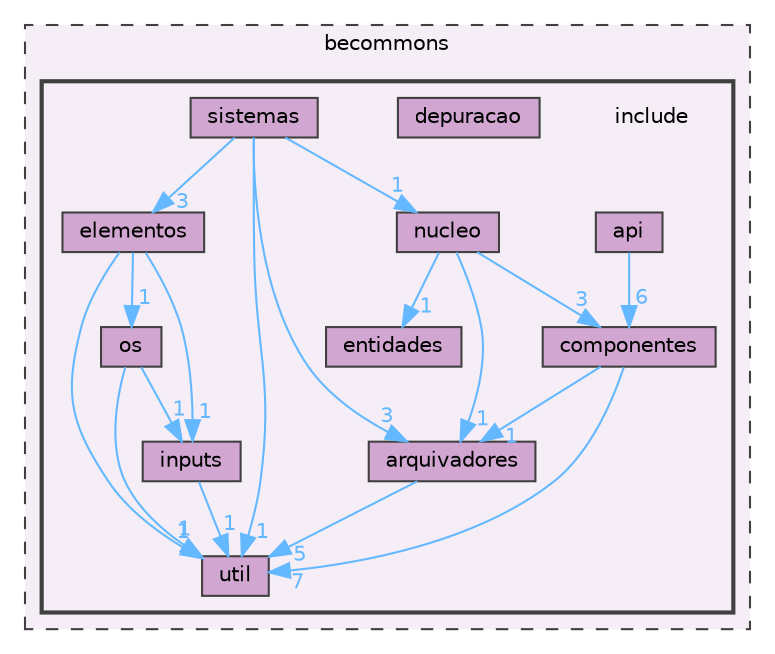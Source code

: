 digraph "becommons/include"
{
 // LATEX_PDF_SIZE
  bgcolor="transparent";
  edge [fontname=Helvetica,fontsize=10,labelfontname=Helvetica,labelfontsize=10];
  node [fontname=Helvetica,fontsize=10,shape=box,height=0.2,width=0.4];
  compound=true
  subgraph clusterdir_0394786a11e0dfde3dca27fdccf84bfd {
    graph [ bgcolor="#f6eef6", pencolor="grey25", label="becommons", fontname=Helvetica,fontsize=10 style="filled,dashed", URL="dir_0394786a11e0dfde3dca27fdccf84bfd.html",tooltip=""]
  subgraph clusterdir_9a744b5567c265deacf566b467d8af59 {
    graph [ bgcolor="#f6eef6", pencolor="grey25", label="", fontname=Helvetica,fontsize=10 style="filled,bold", URL="dir_9a744b5567c265deacf566b467d8af59.html",tooltip=""]
    dir_9a744b5567c265deacf566b467d8af59 [shape=plaintext, label="include"];
  dir_e07a69a71bd80e8a87e2f4fd89c68eef [label="api", fillcolor="#d1a7d1", color="grey25", style="filled", URL="dir_e07a69a71bd80e8a87e2f4fd89c68eef.html",tooltip=""];
  dir_0058f9f8930e3f234e27134542bf0d59 [label="arquivadores", fillcolor="#d1a7d1", color="grey25", style="filled", URL="dir_0058f9f8930e3f234e27134542bf0d59.html",tooltip=""];
  dir_111f21dc146a617cd827120506a93450 [label="componentes", fillcolor="#d1a7d1", color="grey25", style="filled", URL="dir_111f21dc146a617cd827120506a93450.html",tooltip=""];
  dir_93f6fb17ca1aefce61f3d661bd348831 [label="depuracao", fillcolor="#d1a7d1", color="grey25", style="filled", URL="dir_93f6fb17ca1aefce61f3d661bd348831.html",tooltip=""];
  dir_b1eee439f86f75fbc695d9d24374e815 [label="elementos", fillcolor="#d1a7d1", color="grey25", style="filled", URL="dir_b1eee439f86f75fbc695d9d24374e815.html",tooltip=""];
  dir_ad84174b1d22f877aaa01cba77f76f93 [label="entidades", fillcolor="#d1a7d1", color="grey25", style="filled", URL="dir_ad84174b1d22f877aaa01cba77f76f93.html",tooltip=""];
  dir_e48180f9230982b0cc0b1e4a3b823aad [label="inputs", fillcolor="#d1a7d1", color="grey25", style="filled", URL="dir_e48180f9230982b0cc0b1e4a3b823aad.html",tooltip=""];
  dir_6d1d8208ac4b46200d5c1cb355b49c73 [label="nucleo", fillcolor="#d1a7d1", color="grey25", style="filled", URL="dir_6d1d8208ac4b46200d5c1cb355b49c73.html",tooltip=""];
  dir_848b0061d2cb1858b446aa4d37e41215 [label="os", fillcolor="#d1a7d1", color="grey25", style="filled", URL="dir_848b0061d2cb1858b446aa4d37e41215.html",tooltip=""];
  dir_c7a417469c1f088065cd2c30eb0a4785 [label="sistemas", fillcolor="#d1a7d1", color="grey25", style="filled", URL="dir_c7a417469c1f088065cd2c30eb0a4785.html",tooltip=""];
  dir_01945739458c10315f029035be55b339 [label="util", fillcolor="#d1a7d1", color="grey25", style="filled", URL="dir_01945739458c10315f029035be55b339.html",tooltip=""];
  }
  }
  dir_e07a69a71bd80e8a87e2f4fd89c68eef->dir_111f21dc146a617cd827120506a93450 [headlabel="6", labeldistance=1.5 headhref="dir_000000_000005.html" href="dir_000000_000005.html" color="steelblue1" fontcolor="steelblue1"];
  dir_0058f9f8930e3f234e27134542bf0d59->dir_01945739458c10315f029035be55b339 [headlabel="5", labeldistance=1.5 headhref="dir_000002_000027.html" href="dir_000002_000027.html" color="steelblue1" fontcolor="steelblue1"];
  dir_111f21dc146a617cd827120506a93450->dir_0058f9f8930e3f234e27134542bf0d59 [headlabel="1", labeldistance=1.5 headhref="dir_000005_000002.html" href="dir_000005_000002.html" color="steelblue1" fontcolor="steelblue1"];
  dir_111f21dc146a617cd827120506a93450->dir_01945739458c10315f029035be55b339 [headlabel="7", labeldistance=1.5 headhref="dir_000005_000027.html" href="dir_000005_000027.html" color="steelblue1" fontcolor="steelblue1"];
  dir_b1eee439f86f75fbc695d9d24374e815->dir_01945739458c10315f029035be55b339 [headlabel="1", labeldistance=1.5 headhref="dir_000009_000027.html" href="dir_000009_000027.html" color="steelblue1" fontcolor="steelblue1"];
  dir_b1eee439f86f75fbc695d9d24374e815->dir_848b0061d2cb1858b446aa4d37e41215 [headlabel="1", labeldistance=1.5 headhref="dir_000009_000017.html" href="dir_000009_000017.html" color="steelblue1" fontcolor="steelblue1"];
  dir_b1eee439f86f75fbc695d9d24374e815->dir_e48180f9230982b0cc0b1e4a3b823aad [headlabel="1", labeldistance=1.5 headhref="dir_000009_000013.html" href="dir_000009_000013.html" color="steelblue1" fontcolor="steelblue1"];
  dir_e48180f9230982b0cc0b1e4a3b823aad->dir_01945739458c10315f029035be55b339 [headlabel="1", labeldistance=1.5 headhref="dir_000013_000027.html" href="dir_000013_000027.html" color="steelblue1" fontcolor="steelblue1"];
  dir_6d1d8208ac4b46200d5c1cb355b49c73->dir_0058f9f8930e3f234e27134542bf0d59 [headlabel="1", labeldistance=1.5 headhref="dir_000015_000002.html" href="dir_000015_000002.html" color="steelblue1" fontcolor="steelblue1"];
  dir_6d1d8208ac4b46200d5c1cb355b49c73->dir_111f21dc146a617cd827120506a93450 [headlabel="3", labeldistance=1.5 headhref="dir_000015_000005.html" href="dir_000015_000005.html" color="steelblue1" fontcolor="steelblue1"];
  dir_6d1d8208ac4b46200d5c1cb355b49c73->dir_ad84174b1d22f877aaa01cba77f76f93 [headlabel="1", labeldistance=1.5 headhref="dir_000015_000010.html" href="dir_000015_000010.html" color="steelblue1" fontcolor="steelblue1"];
  dir_848b0061d2cb1858b446aa4d37e41215->dir_01945739458c10315f029035be55b339 [headlabel="1", labeldistance=1.5 headhref="dir_000017_000027.html" href="dir_000017_000027.html" color="steelblue1" fontcolor="steelblue1"];
  dir_848b0061d2cb1858b446aa4d37e41215->dir_e48180f9230982b0cc0b1e4a3b823aad [headlabel="1", labeldistance=1.5 headhref="dir_000017_000013.html" href="dir_000017_000013.html" color="steelblue1" fontcolor="steelblue1"];
  dir_c7a417469c1f088065cd2c30eb0a4785->dir_0058f9f8930e3f234e27134542bf0d59 [headlabel="3", labeldistance=1.5 headhref="dir_000020_000002.html" href="dir_000020_000002.html" color="steelblue1" fontcolor="steelblue1"];
  dir_c7a417469c1f088065cd2c30eb0a4785->dir_01945739458c10315f029035be55b339 [headlabel="1", labeldistance=1.5 headhref="dir_000020_000027.html" href="dir_000020_000027.html" color="steelblue1" fontcolor="steelblue1"];
  dir_c7a417469c1f088065cd2c30eb0a4785->dir_6d1d8208ac4b46200d5c1cb355b49c73 [headlabel="1", labeldistance=1.5 headhref="dir_000020_000015.html" href="dir_000020_000015.html" color="steelblue1" fontcolor="steelblue1"];
  dir_c7a417469c1f088065cd2c30eb0a4785->dir_b1eee439f86f75fbc695d9d24374e815 [headlabel="3", labeldistance=1.5 headhref="dir_000020_000009.html" href="dir_000020_000009.html" color="steelblue1" fontcolor="steelblue1"];
}
